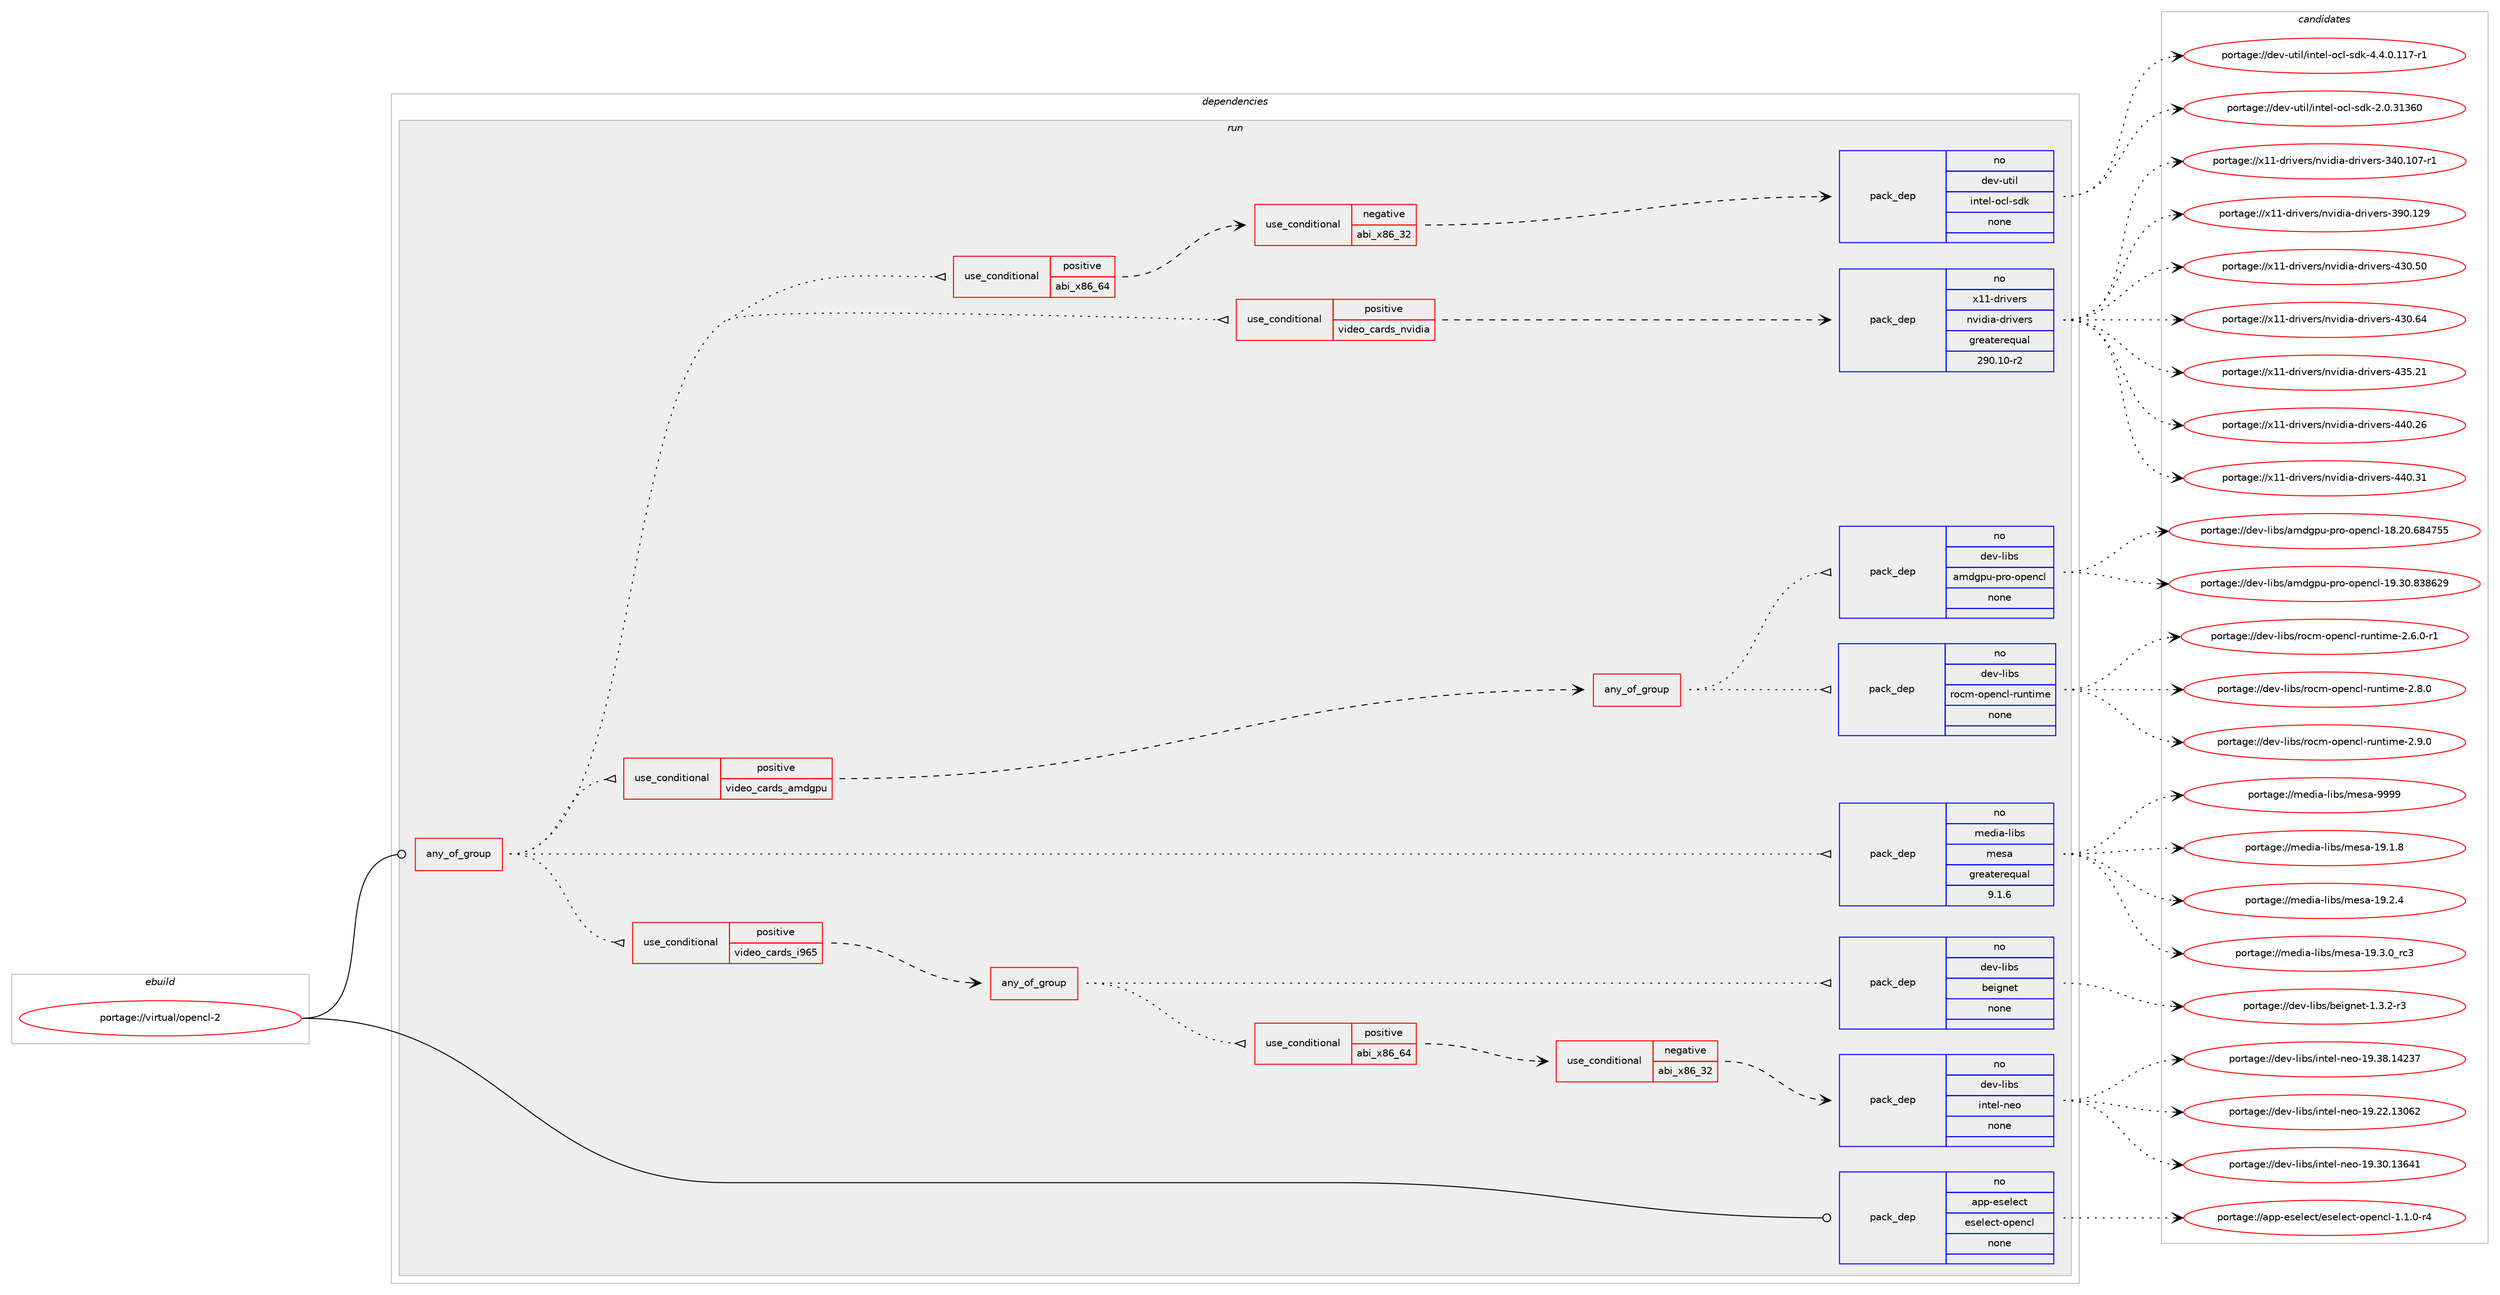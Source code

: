 digraph prolog {

# *************
# Graph options
# *************

newrank=true;
concentrate=true;
compound=true;
graph [rankdir=LR,fontname=Helvetica,fontsize=10,ranksep=1.5];#, ranksep=2.5, nodesep=0.2];
edge  [arrowhead=vee];
node  [fontname=Helvetica,fontsize=10];

# **********
# The ebuild
# **********

subgraph cluster_leftcol {
color=gray;
rank=same;
label=<<i>ebuild</i>>;
id [label="portage://virtual/opencl-2", color=red, width=4, href="../virtual/opencl-2.svg"];
}

# ****************
# The dependencies
# ****************

subgraph cluster_midcol {
color=gray;
label=<<i>dependencies</i>>;
subgraph cluster_compile {
fillcolor="#eeeeee";
style=filled;
label=<<i>compile</i>>;
}
subgraph cluster_compileandrun {
fillcolor="#eeeeee";
style=filled;
label=<<i>compile and run</i>>;
}
subgraph cluster_run {
fillcolor="#eeeeee";
style=filled;
label=<<i>run</i>>;
subgraph any7166 {
dependency434147 [label=<<TABLE BORDER="0" CELLBORDER="1" CELLSPACING="0" CELLPADDING="4"><TR><TD CELLPADDING="10">any_of_group</TD></TR></TABLE>>, shape=none, color=red];subgraph cond104972 {
dependency434148 [label=<<TABLE BORDER="0" CELLBORDER="1" CELLSPACING="0" CELLPADDING="4"><TR><TD ROWSPAN="3" CELLPADDING="10">use_conditional</TD></TR><TR><TD>positive</TD></TR><TR><TD>video_cards_i965</TD></TR></TABLE>>, shape=none, color=red];
subgraph any7167 {
dependency434149 [label=<<TABLE BORDER="0" CELLBORDER="1" CELLSPACING="0" CELLPADDING="4"><TR><TD CELLPADDING="10">any_of_group</TD></TR></TABLE>>, shape=none, color=red];subgraph cond104973 {
dependency434150 [label=<<TABLE BORDER="0" CELLBORDER="1" CELLSPACING="0" CELLPADDING="4"><TR><TD ROWSPAN="3" CELLPADDING="10">use_conditional</TD></TR><TR><TD>positive</TD></TR><TR><TD>abi_x86_64</TD></TR></TABLE>>, shape=none, color=red];
subgraph cond104974 {
dependency434151 [label=<<TABLE BORDER="0" CELLBORDER="1" CELLSPACING="0" CELLPADDING="4"><TR><TD ROWSPAN="3" CELLPADDING="10">use_conditional</TD></TR><TR><TD>negative</TD></TR><TR><TD>abi_x86_32</TD></TR></TABLE>>, shape=none, color=red];
subgraph pack321747 {
dependency434152 [label=<<TABLE BORDER="0" CELLBORDER="1" CELLSPACING="0" CELLPADDING="4" WIDTH="220"><TR><TD ROWSPAN="6" CELLPADDING="30">pack_dep</TD></TR><TR><TD WIDTH="110">no</TD></TR><TR><TD>dev-libs</TD></TR><TR><TD>intel-neo</TD></TR><TR><TD>none</TD></TR><TR><TD></TD></TR></TABLE>>, shape=none, color=blue];
}
dependency434151:e -> dependency434152:w [weight=20,style="dashed",arrowhead="vee"];
}
dependency434150:e -> dependency434151:w [weight=20,style="dashed",arrowhead="vee"];
}
dependency434149:e -> dependency434150:w [weight=20,style="dotted",arrowhead="oinv"];
subgraph pack321748 {
dependency434153 [label=<<TABLE BORDER="0" CELLBORDER="1" CELLSPACING="0" CELLPADDING="4" WIDTH="220"><TR><TD ROWSPAN="6" CELLPADDING="30">pack_dep</TD></TR><TR><TD WIDTH="110">no</TD></TR><TR><TD>dev-libs</TD></TR><TR><TD>beignet</TD></TR><TR><TD>none</TD></TR><TR><TD></TD></TR></TABLE>>, shape=none, color=blue];
}
dependency434149:e -> dependency434153:w [weight=20,style="dotted",arrowhead="oinv"];
}
dependency434148:e -> dependency434149:w [weight=20,style="dashed",arrowhead="vee"];
}
dependency434147:e -> dependency434148:w [weight=20,style="dotted",arrowhead="oinv"];
subgraph pack321749 {
dependency434154 [label=<<TABLE BORDER="0" CELLBORDER="1" CELLSPACING="0" CELLPADDING="4" WIDTH="220"><TR><TD ROWSPAN="6" CELLPADDING="30">pack_dep</TD></TR><TR><TD WIDTH="110">no</TD></TR><TR><TD>media-libs</TD></TR><TR><TD>mesa</TD></TR><TR><TD>greaterequal</TD></TR><TR><TD>9.1.6</TD></TR></TABLE>>, shape=none, color=blue];
}
dependency434147:e -> dependency434154:w [weight=20,style="dotted",arrowhead="oinv"];
subgraph cond104975 {
dependency434155 [label=<<TABLE BORDER="0" CELLBORDER="1" CELLSPACING="0" CELLPADDING="4"><TR><TD ROWSPAN="3" CELLPADDING="10">use_conditional</TD></TR><TR><TD>positive</TD></TR><TR><TD>video_cards_amdgpu</TD></TR></TABLE>>, shape=none, color=red];
subgraph any7168 {
dependency434156 [label=<<TABLE BORDER="0" CELLBORDER="1" CELLSPACING="0" CELLPADDING="4"><TR><TD CELLPADDING="10">any_of_group</TD></TR></TABLE>>, shape=none, color=red];subgraph pack321750 {
dependency434157 [label=<<TABLE BORDER="0" CELLBORDER="1" CELLSPACING="0" CELLPADDING="4" WIDTH="220"><TR><TD ROWSPAN="6" CELLPADDING="30">pack_dep</TD></TR><TR><TD WIDTH="110">no</TD></TR><TR><TD>dev-libs</TD></TR><TR><TD>rocm-opencl-runtime</TD></TR><TR><TD>none</TD></TR><TR><TD></TD></TR></TABLE>>, shape=none, color=blue];
}
dependency434156:e -> dependency434157:w [weight=20,style="dotted",arrowhead="oinv"];
subgraph pack321751 {
dependency434158 [label=<<TABLE BORDER="0" CELLBORDER="1" CELLSPACING="0" CELLPADDING="4" WIDTH="220"><TR><TD ROWSPAN="6" CELLPADDING="30">pack_dep</TD></TR><TR><TD WIDTH="110">no</TD></TR><TR><TD>dev-libs</TD></TR><TR><TD>amdgpu-pro-opencl</TD></TR><TR><TD>none</TD></TR><TR><TD></TD></TR></TABLE>>, shape=none, color=blue];
}
dependency434156:e -> dependency434158:w [weight=20,style="dotted",arrowhead="oinv"];
}
dependency434155:e -> dependency434156:w [weight=20,style="dashed",arrowhead="vee"];
}
dependency434147:e -> dependency434155:w [weight=20,style="dotted",arrowhead="oinv"];
subgraph cond104976 {
dependency434159 [label=<<TABLE BORDER="0" CELLBORDER="1" CELLSPACING="0" CELLPADDING="4"><TR><TD ROWSPAN="3" CELLPADDING="10">use_conditional</TD></TR><TR><TD>positive</TD></TR><TR><TD>video_cards_nvidia</TD></TR></TABLE>>, shape=none, color=red];
subgraph pack321752 {
dependency434160 [label=<<TABLE BORDER="0" CELLBORDER="1" CELLSPACING="0" CELLPADDING="4" WIDTH="220"><TR><TD ROWSPAN="6" CELLPADDING="30">pack_dep</TD></TR><TR><TD WIDTH="110">no</TD></TR><TR><TD>x11-drivers</TD></TR><TR><TD>nvidia-drivers</TD></TR><TR><TD>greaterequal</TD></TR><TR><TD>290.10-r2</TD></TR></TABLE>>, shape=none, color=blue];
}
dependency434159:e -> dependency434160:w [weight=20,style="dashed",arrowhead="vee"];
}
dependency434147:e -> dependency434159:w [weight=20,style="dotted",arrowhead="oinv"];
subgraph cond104977 {
dependency434161 [label=<<TABLE BORDER="0" CELLBORDER="1" CELLSPACING="0" CELLPADDING="4"><TR><TD ROWSPAN="3" CELLPADDING="10">use_conditional</TD></TR><TR><TD>positive</TD></TR><TR><TD>abi_x86_64</TD></TR></TABLE>>, shape=none, color=red];
subgraph cond104978 {
dependency434162 [label=<<TABLE BORDER="0" CELLBORDER="1" CELLSPACING="0" CELLPADDING="4"><TR><TD ROWSPAN="3" CELLPADDING="10">use_conditional</TD></TR><TR><TD>negative</TD></TR><TR><TD>abi_x86_32</TD></TR></TABLE>>, shape=none, color=red];
subgraph pack321753 {
dependency434163 [label=<<TABLE BORDER="0" CELLBORDER="1" CELLSPACING="0" CELLPADDING="4" WIDTH="220"><TR><TD ROWSPAN="6" CELLPADDING="30">pack_dep</TD></TR><TR><TD WIDTH="110">no</TD></TR><TR><TD>dev-util</TD></TR><TR><TD>intel-ocl-sdk</TD></TR><TR><TD>none</TD></TR><TR><TD></TD></TR></TABLE>>, shape=none, color=blue];
}
dependency434162:e -> dependency434163:w [weight=20,style="dashed",arrowhead="vee"];
}
dependency434161:e -> dependency434162:w [weight=20,style="dashed",arrowhead="vee"];
}
dependency434147:e -> dependency434161:w [weight=20,style="dotted",arrowhead="oinv"];
}
id:e -> dependency434147:w [weight=20,style="solid",arrowhead="odot"];
subgraph pack321754 {
dependency434164 [label=<<TABLE BORDER="0" CELLBORDER="1" CELLSPACING="0" CELLPADDING="4" WIDTH="220"><TR><TD ROWSPAN="6" CELLPADDING="30">pack_dep</TD></TR><TR><TD WIDTH="110">no</TD></TR><TR><TD>app-eselect</TD></TR><TR><TD>eselect-opencl</TD></TR><TR><TD>none</TD></TR><TR><TD></TD></TR></TABLE>>, shape=none, color=blue];
}
id:e -> dependency434164:w [weight=20,style="solid",arrowhead="odot"];
}
}

# **************
# The candidates
# **************

subgraph cluster_choices {
rank=same;
color=gray;
label=<<i>candidates</i>>;

subgraph choice321747 {
color=black;
nodesep=1;
choiceportage10010111845108105981154710511011610110845110101111454957465050464951485450 [label="portage://dev-libs/intel-neo-19.22.13062", color=red, width=4,href="../dev-libs/intel-neo-19.22.13062.svg"];
choiceportage10010111845108105981154710511011610110845110101111454957465148464951545249 [label="portage://dev-libs/intel-neo-19.30.13641", color=red, width=4,href="../dev-libs/intel-neo-19.30.13641.svg"];
choiceportage10010111845108105981154710511011610110845110101111454957465156464952505155 [label="portage://dev-libs/intel-neo-19.38.14237", color=red, width=4,href="../dev-libs/intel-neo-19.38.14237.svg"];
dependency434152:e -> choiceportage10010111845108105981154710511011610110845110101111454957465050464951485450:w [style=dotted,weight="100"];
dependency434152:e -> choiceportage10010111845108105981154710511011610110845110101111454957465148464951545249:w [style=dotted,weight="100"];
dependency434152:e -> choiceportage10010111845108105981154710511011610110845110101111454957465156464952505155:w [style=dotted,weight="100"];
}
subgraph choice321748 {
color=black;
nodesep=1;
choiceportage100101118451081059811547981011051031101011164549465146504511451 [label="portage://dev-libs/beignet-1.3.2-r3", color=red, width=4,href="../dev-libs/beignet-1.3.2-r3.svg"];
dependency434153:e -> choiceportage100101118451081059811547981011051031101011164549465146504511451:w [style=dotted,weight="100"];
}
subgraph choice321749 {
color=black;
nodesep=1;
choiceportage109101100105974510810598115471091011159745495746494656 [label="portage://media-libs/mesa-19.1.8", color=red, width=4,href="../media-libs/mesa-19.1.8.svg"];
choiceportage109101100105974510810598115471091011159745495746504652 [label="portage://media-libs/mesa-19.2.4", color=red, width=4,href="../media-libs/mesa-19.2.4.svg"];
choiceportage109101100105974510810598115471091011159745495746514648951149951 [label="portage://media-libs/mesa-19.3.0_rc3", color=red, width=4,href="../media-libs/mesa-19.3.0_rc3.svg"];
choiceportage10910110010597451081059811547109101115974557575757 [label="portage://media-libs/mesa-9999", color=red, width=4,href="../media-libs/mesa-9999.svg"];
dependency434154:e -> choiceportage109101100105974510810598115471091011159745495746494656:w [style=dotted,weight="100"];
dependency434154:e -> choiceportage109101100105974510810598115471091011159745495746504652:w [style=dotted,weight="100"];
dependency434154:e -> choiceportage109101100105974510810598115471091011159745495746514648951149951:w [style=dotted,weight="100"];
dependency434154:e -> choiceportage10910110010597451081059811547109101115974557575757:w [style=dotted,weight="100"];
}
subgraph choice321750 {
color=black;
nodesep=1;
choiceportage100101118451081059811547114111991094511111210111099108451141171101161051091014550465446484511449 [label="portage://dev-libs/rocm-opencl-runtime-2.6.0-r1", color=red, width=4,href="../dev-libs/rocm-opencl-runtime-2.6.0-r1.svg"];
choiceportage10010111845108105981154711411199109451111121011109910845114117110116105109101455046564648 [label="portage://dev-libs/rocm-opencl-runtime-2.8.0", color=red, width=4,href="../dev-libs/rocm-opencl-runtime-2.8.0.svg"];
choiceportage10010111845108105981154711411199109451111121011109910845114117110116105109101455046574648 [label="portage://dev-libs/rocm-opencl-runtime-2.9.0", color=red, width=4,href="../dev-libs/rocm-opencl-runtime-2.9.0.svg"];
dependency434157:e -> choiceportage100101118451081059811547114111991094511111210111099108451141171101161051091014550465446484511449:w [style=dotted,weight="100"];
dependency434157:e -> choiceportage10010111845108105981154711411199109451111121011109910845114117110116105109101455046564648:w [style=dotted,weight="100"];
dependency434157:e -> choiceportage10010111845108105981154711411199109451111121011109910845114117110116105109101455046574648:w [style=dotted,weight="100"];
}
subgraph choice321751 {
color=black;
nodesep=1;
choiceportage1001011184510810598115479710910010311211745112114111451111121011109910845495646504846545652555353 [label="portage://dev-libs/amdgpu-pro-opencl-18.20.684755", color=red, width=4,href="../dev-libs/amdgpu-pro-opencl-18.20.684755.svg"];
choiceportage1001011184510810598115479710910010311211745112114111451111121011109910845495746514846565156545057 [label="portage://dev-libs/amdgpu-pro-opencl-19.30.838629", color=red, width=4,href="../dev-libs/amdgpu-pro-opencl-19.30.838629.svg"];
dependency434158:e -> choiceportage1001011184510810598115479710910010311211745112114111451111121011109910845495646504846545652555353:w [style=dotted,weight="100"];
dependency434158:e -> choiceportage1001011184510810598115479710910010311211745112114111451111121011109910845495746514846565156545057:w [style=dotted,weight="100"];
}
subgraph choice321752 {
color=black;
nodesep=1;
choiceportage12049494510011410511810111411547110118105100105974510011410511810111411545515248464948554511449 [label="portage://x11-drivers/nvidia-drivers-340.107-r1", color=red, width=4,href="../x11-drivers/nvidia-drivers-340.107-r1.svg"];
choiceportage1204949451001141051181011141154711011810510010597451001141051181011141154551574846495057 [label="portage://x11-drivers/nvidia-drivers-390.129", color=red, width=4,href="../x11-drivers/nvidia-drivers-390.129.svg"];
choiceportage12049494510011410511810111411547110118105100105974510011410511810111411545525148465348 [label="portage://x11-drivers/nvidia-drivers-430.50", color=red, width=4,href="../x11-drivers/nvidia-drivers-430.50.svg"];
choiceportage12049494510011410511810111411547110118105100105974510011410511810111411545525148465452 [label="portage://x11-drivers/nvidia-drivers-430.64", color=red, width=4,href="../x11-drivers/nvidia-drivers-430.64.svg"];
choiceportage12049494510011410511810111411547110118105100105974510011410511810111411545525153465049 [label="portage://x11-drivers/nvidia-drivers-435.21", color=red, width=4,href="../x11-drivers/nvidia-drivers-435.21.svg"];
choiceportage12049494510011410511810111411547110118105100105974510011410511810111411545525248465054 [label="portage://x11-drivers/nvidia-drivers-440.26", color=red, width=4,href="../x11-drivers/nvidia-drivers-440.26.svg"];
choiceportage12049494510011410511810111411547110118105100105974510011410511810111411545525248465149 [label="portage://x11-drivers/nvidia-drivers-440.31", color=red, width=4,href="../x11-drivers/nvidia-drivers-440.31.svg"];
dependency434160:e -> choiceportage12049494510011410511810111411547110118105100105974510011410511810111411545515248464948554511449:w [style=dotted,weight="100"];
dependency434160:e -> choiceportage1204949451001141051181011141154711011810510010597451001141051181011141154551574846495057:w [style=dotted,weight="100"];
dependency434160:e -> choiceportage12049494510011410511810111411547110118105100105974510011410511810111411545525148465348:w [style=dotted,weight="100"];
dependency434160:e -> choiceportage12049494510011410511810111411547110118105100105974510011410511810111411545525148465452:w [style=dotted,weight="100"];
dependency434160:e -> choiceportage12049494510011410511810111411547110118105100105974510011410511810111411545525153465049:w [style=dotted,weight="100"];
dependency434160:e -> choiceportage12049494510011410511810111411547110118105100105974510011410511810111411545525248465054:w [style=dotted,weight="100"];
dependency434160:e -> choiceportage12049494510011410511810111411547110118105100105974510011410511810111411545525248465149:w [style=dotted,weight="100"];
}
subgraph choice321753 {
color=black;
nodesep=1;
choiceportage100101118451171161051084710511011610110845111991084511510010745504648465149515448 [label="portage://dev-util/intel-ocl-sdk-2.0.31360", color=red, width=4,href="../dev-util/intel-ocl-sdk-2.0.31360.svg"];
choiceportage1001011184511711610510847105110116101108451119910845115100107455246524648464949554511449 [label="portage://dev-util/intel-ocl-sdk-4.4.0.117-r1", color=red, width=4,href="../dev-util/intel-ocl-sdk-4.4.0.117-r1.svg"];
dependency434163:e -> choiceportage100101118451171161051084710511011610110845111991084511510010745504648465149515448:w [style=dotted,weight="100"];
dependency434163:e -> choiceportage1001011184511711610510847105110116101108451119910845115100107455246524648464949554511449:w [style=dotted,weight="100"];
}
subgraph choice321754 {
color=black;
nodesep=1;
choiceportage971121124510111510110810199116471011151011081019911645111112101110991084549464946484511452 [label="portage://app-eselect/eselect-opencl-1.1.0-r4", color=red, width=4,href="../app-eselect/eselect-opencl-1.1.0-r4.svg"];
dependency434164:e -> choiceportage971121124510111510110810199116471011151011081019911645111112101110991084549464946484511452:w [style=dotted,weight="100"];
}
}

}
